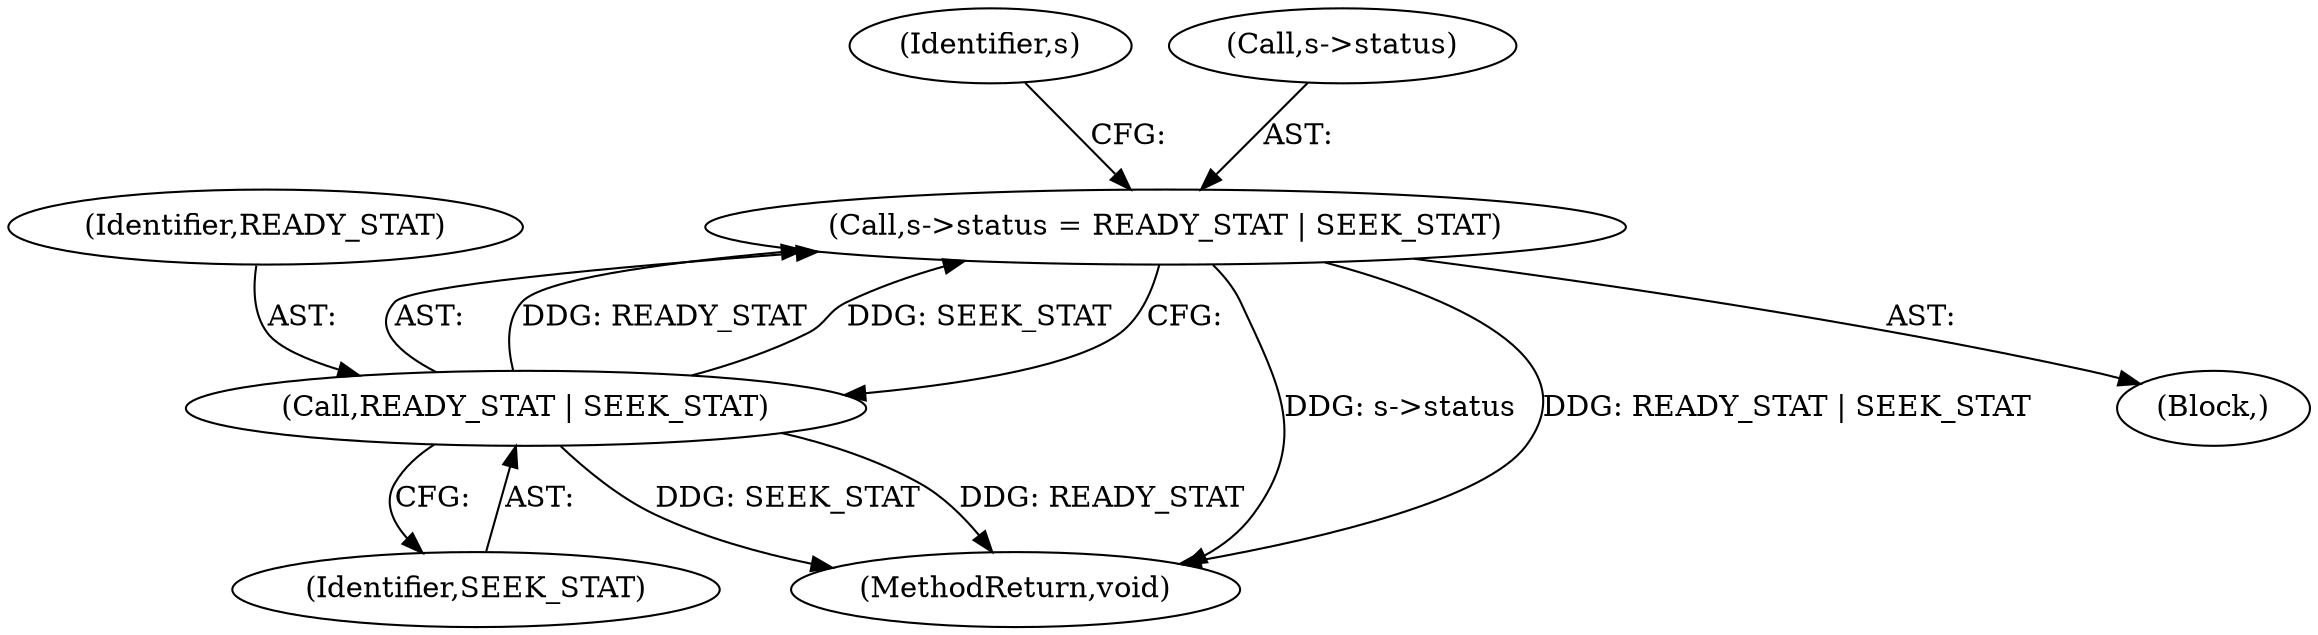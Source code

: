 digraph "0_qemu_3251bdcf1c67427d964517053c3d185b46e618e8_0@pointer" {
"1000266" [label="(Call,s->status = READY_STAT | SEEK_STAT)"];
"1000270" [label="(Call,READY_STAT | SEEK_STAT)"];
"1000271" [label="(Identifier,READY_STAT)"];
"1000403" [label="(MethodReturn,void)"];
"1000274" [label="(Identifier,s)"];
"1000265" [label="(Block,)"];
"1000267" [label="(Call,s->status)"];
"1000266" [label="(Call,s->status = READY_STAT | SEEK_STAT)"];
"1000270" [label="(Call,READY_STAT | SEEK_STAT)"];
"1000272" [label="(Identifier,SEEK_STAT)"];
"1000266" -> "1000265"  [label="AST: "];
"1000266" -> "1000270"  [label="CFG: "];
"1000267" -> "1000266"  [label="AST: "];
"1000270" -> "1000266"  [label="AST: "];
"1000274" -> "1000266"  [label="CFG: "];
"1000266" -> "1000403"  [label="DDG: s->status"];
"1000266" -> "1000403"  [label="DDG: READY_STAT | SEEK_STAT"];
"1000270" -> "1000266"  [label="DDG: READY_STAT"];
"1000270" -> "1000266"  [label="DDG: SEEK_STAT"];
"1000270" -> "1000272"  [label="CFG: "];
"1000271" -> "1000270"  [label="AST: "];
"1000272" -> "1000270"  [label="AST: "];
"1000270" -> "1000403"  [label="DDG: SEEK_STAT"];
"1000270" -> "1000403"  [label="DDG: READY_STAT"];
}
